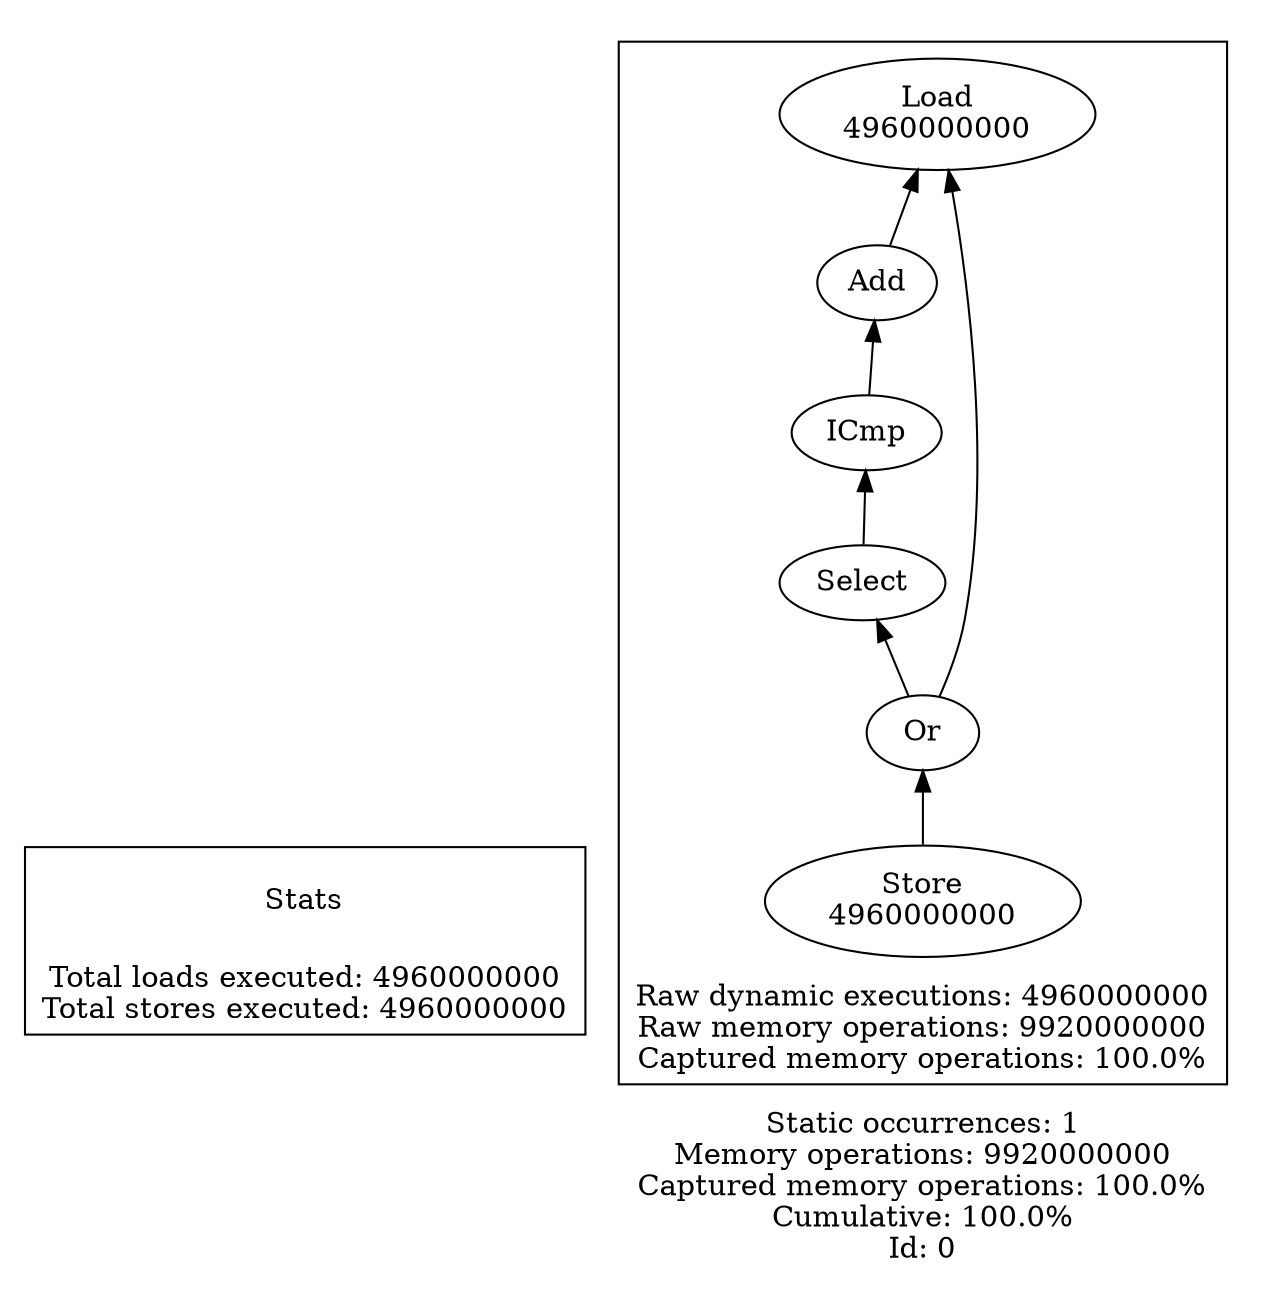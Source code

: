 strict digraph {
rankdir=BT
subgraph {
Stats [shape=plaintext]
cluster=true
label="Total loads executed: 4960000000\nTotal stores executed: 4960000000"
}
subgraph {
subgraph {
"0_0_29" [label="Or"]
"0_0_28" [label="Select"]
"0_0_29" -> "0_0_28"
{
rank=min
"0_0_31" [label="Store\n4960000000"]
}
"0_0_31" -> "0_0_29"
"0_0_25" [label="Load\n4960000000"]
"0_0_29" -> "0_0_25"
"0_0_26" [label="Add"]
"0_0_26" -> "0_0_25"
"0_0_27" [label="ICmp"]
"0_0_27" -> "0_0_26"
"0_0_28" -> "0_0_27"
cluster=true
label="Raw dynamic executions: 4960000000\nRaw memory operations: 9920000000\nCaptured memory operations: 100.0%"
}
cluster=true
penwidth=0
label="Static occurrences: 1\nMemory operations: 9920000000\nCaptured memory operations: 100.0%\nCumulative: 100.0%\nId: 0"
}
}
